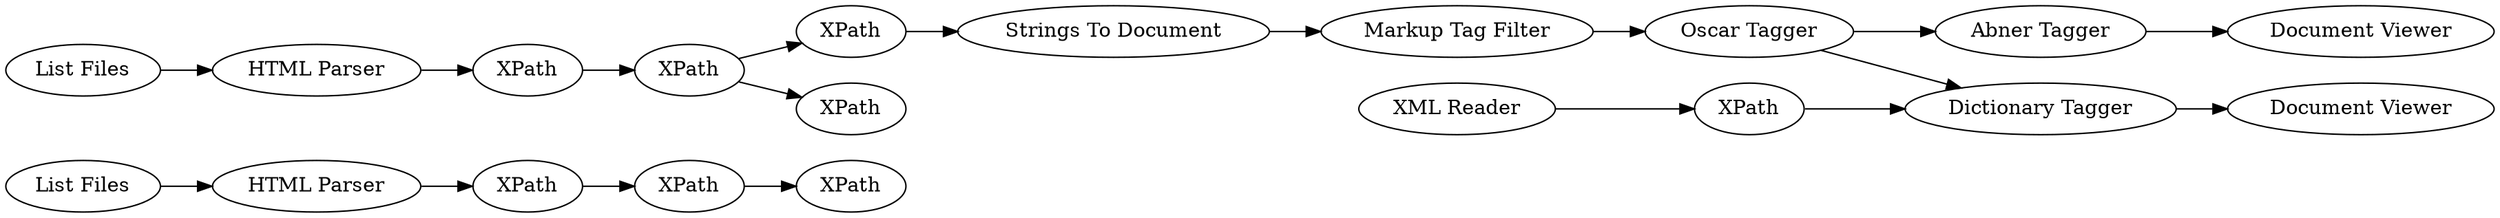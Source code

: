 digraph {
	9 [label="List Files"]
	22 [label="List Files"]
	31 [label="HTML Parser"]
	32 [label="HTML Parser"]
	34 [label=XPath]
	35 [label=XPath]
	36 [label=XPath]
	37 [label=XPath]
	38 [label=XPath]
	39 [label=XPath]
	40 [label="Strings To Document"]
	41 [label="Markup Tag Filter"]
	42 [label="Document Viewer"]
	43 [label=XPath]
	44 [label="Oscar Tagger"]
	45 [label="Dictionary Tagger"]
	46 [label="Abner Tagger"]
	47 [label="XML Reader"]
	48 [label=XPath]
	49 [label="Document Viewer"]
	9 -> 32
	22 -> 31
	31 -> 37
	32 -> 34
	34 -> 35
	35 -> 36
	37 -> 38
	38 -> 39
	38 -> 43
	39 -> 40
	40 -> 41
	41 -> 44
	44 -> 45
	44 -> 46
	45 -> 49
	46 -> 42
	47 -> 48
	48 -> 45
	rankdir=LR
}
